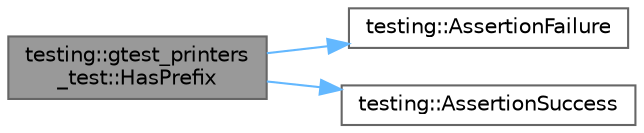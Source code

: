 digraph "testing::gtest_printers_test::HasPrefix"
{
 // LATEX_PDF_SIZE
  bgcolor="transparent";
  edge [fontname=Helvetica,fontsize=10,labelfontname=Helvetica,labelfontsize=10];
  node [fontname=Helvetica,fontsize=10,shape=box,height=0.2,width=0.4];
  rankdir="LR";
  Node1 [id="Node000001",label="testing::gtest_printers\l_test::HasPrefix",height=0.2,width=0.4,color="gray40", fillcolor="grey60", style="filled", fontcolor="black",tooltip=" "];
  Node1 -> Node2 [id="edge1_Node000001_Node000002",color="steelblue1",style="solid",tooltip=" "];
  Node2 [id="Node000002",label="testing::AssertionFailure",height=0.2,width=0.4,color="grey40", fillcolor="white", style="filled",URL="$namespacetesting.html#a75cb789614cb1c28c34627a4a3c053df",tooltip=" "];
  Node1 -> Node3 [id="edge2_Node000001_Node000003",color="steelblue1",style="solid",tooltip=" "];
  Node3 [id="Node000003",label="testing::AssertionSuccess",height=0.2,width=0.4,color="grey40", fillcolor="white", style="filled",URL="$namespacetesting.html#ac1d0baedb17286c5c6c87bd1a45da8ac",tooltip=" "];
}
